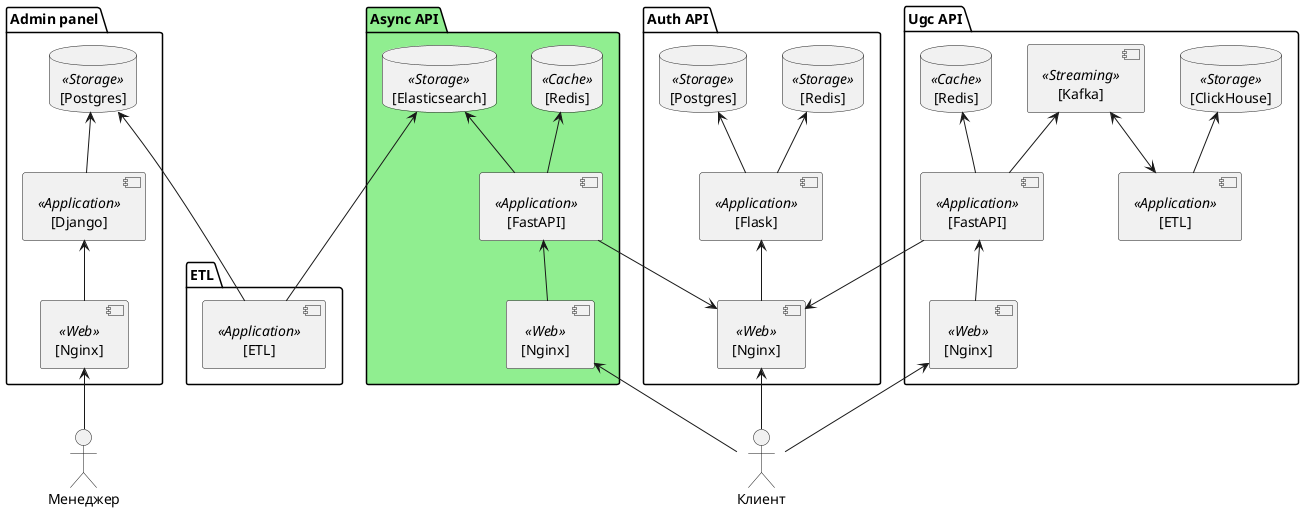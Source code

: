 @startuml
skinparam componentStyle uml2

actor Менеджер as Manager
actor Клиент as Client

package "Admin panel" as Admin {
    component "[Nginx]" as AdminNginx <<Web>>
    component "[Django]" as AdminApp <<Application>>
    database "[Postgres]" as AdminPostgres <<Storage>>

    AdminPostgres <-down- AdminApp
    AdminApp <-down- AdminNginx
}

package "ETL" as ETL {
    component "[ETL]" as ETLApp <<Application>>
}

package "Async API" as AsyncAPI #LightGreen {
    component "[Nginx]" as AsyncNginx <<Web>>
    component "[FastAPI]" as AsyncApp <<Application>>
    database "[Elasticsearch]" as Elasticsearch <<Storage>>
    database "[Redis]" as AsyncRedis <<Cache>>

    Elasticsearch <-- AsyncApp
    AsyncApp -up-> AsyncRedis
    AsyncApp <-down- AsyncNginx
}

package "Auth API" as AuthAPI{
    component "[Nginx]" as AuthNginx <<Web>>
    component "[Flask]" as AuthApp <<Application>>
    database "[Postgres]" as AuthPostgres <<Storage>>
    database "[Redis]" as AuthRedis <<Storage>>

    AuthPostgres <-- AuthApp
    AuthApp -up-> AuthRedis
    AuthApp <-down- AuthNginx
}

package "Ugc API" as UgcApi{
    component "[Nginx]" as UgcNginx <<Web>>
    component "[FastAPI]" as UgcApp <<Application>>
    component "[Kafka]" as UgcStream <<Streaming>>
    database "[Redis]" as UgcRedis <<Cache>>
    component "[ETL]" as UgcETL <<Application>>
    database "[ClickHouse]" as ClickHouse <<Storage>>

    UgcApp -up-> UgcStream
    UgcApp -up-> UgcRedis
    UgcETL -up-> ClickHouse
    UgcETL <-up-> UgcStream
    UgcNginx -up-> UgcApp
}

AdminPostgres <-down-- ETLApp
ETLApp --up-> Elasticsearch

AsyncApp --> AuthNginx
UgcApp --> AuthNginx

Client -up-> AuthNginx
Client -up-> AsyncNginx
Client --> UgcNginx

AdminNginx <-- Manager
@enduml
